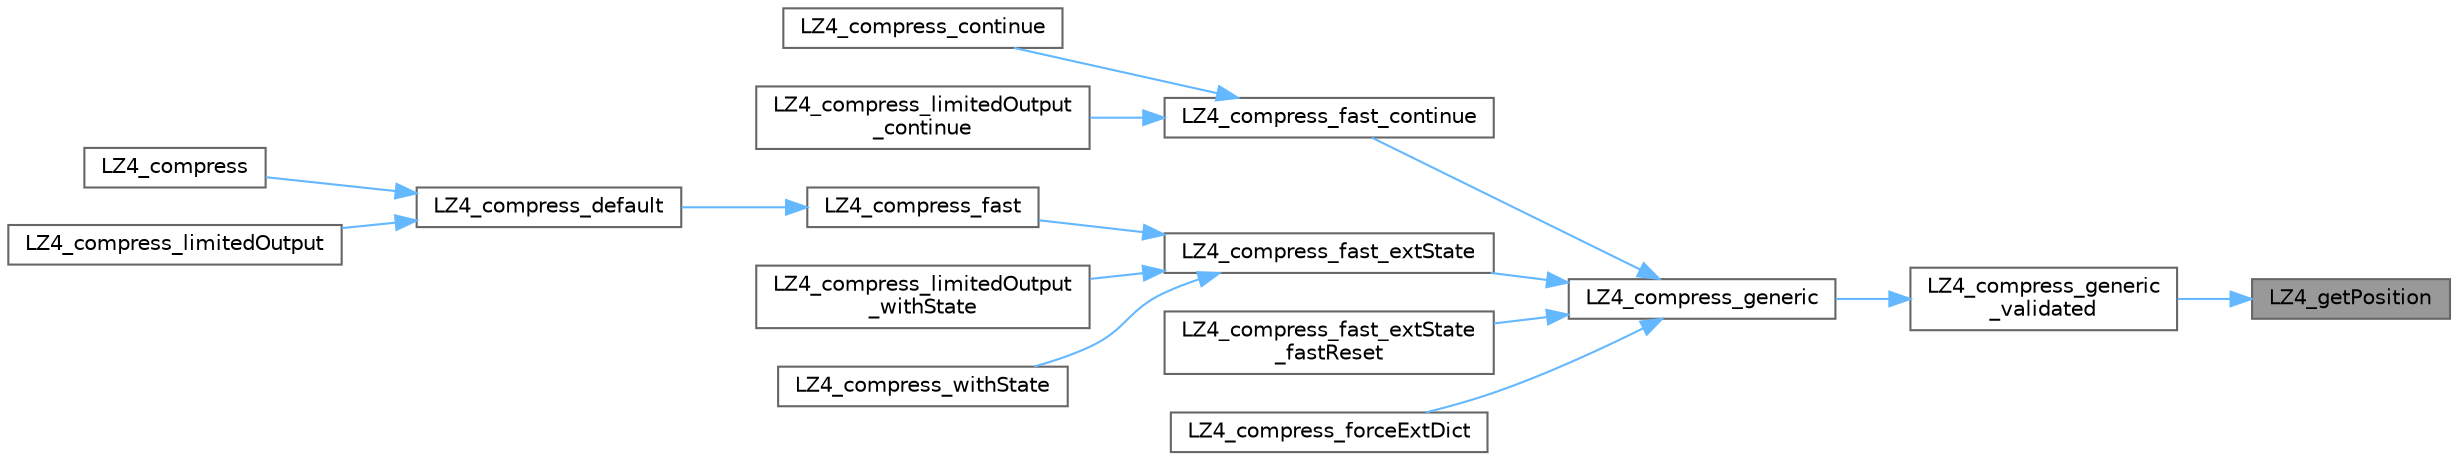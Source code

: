 digraph "LZ4_getPosition"
{
 // LATEX_PDF_SIZE
  bgcolor="transparent";
  edge [fontname=Helvetica,fontsize=10,labelfontname=Helvetica,labelfontsize=10];
  node [fontname=Helvetica,fontsize=10,shape=box,height=0.2,width=0.4];
  rankdir="RL";
  Node1 [id="Node000001",label="LZ4_getPosition",height=0.2,width=0.4,color="gray40", fillcolor="grey60", style="filled", fontcolor="black",tooltip=" "];
  Node1 -> Node2 [id="edge1_Node000001_Node000002",dir="back",color="steelblue1",style="solid",tooltip=" "];
  Node2 [id="Node000002",label="LZ4_compress_generic\l_validated",height=0.2,width=0.4,color="grey40", fillcolor="white", style="filled",URL="$lz4_8c.html#aaf9d82d99a9a4f4d33da21867c6aa751",tooltip=" "];
  Node2 -> Node3 [id="edge2_Node000002_Node000003",dir="back",color="steelblue1",style="solid",tooltip=" "];
  Node3 [id="Node000003",label="LZ4_compress_generic",height=0.2,width=0.4,color="grey40", fillcolor="white", style="filled",URL="$lz4_8c.html#a2c16b0c1f9b51bb73e155876011fc97a",tooltip=" "];
  Node3 -> Node4 [id="edge3_Node000003_Node000004",dir="back",color="steelblue1",style="solid",tooltip=" "];
  Node4 [id="Node000004",label="LZ4_compress_fast_continue",height=0.2,width=0.4,color="grey40", fillcolor="white", style="filled",URL="$lz4_8c.html#abee2872be58007aae02ca0ca467dae4f",tooltip=" "];
  Node4 -> Node5 [id="edge4_Node000004_Node000005",dir="back",color="steelblue1",style="solid",tooltip=" "];
  Node5 [id="Node000005",label="LZ4_compress_continue",height=0.2,width=0.4,color="grey40", fillcolor="white", style="filled",URL="$lz4_8c.html#a7936aa7dce7ba045f7daa578de555175",tooltip=" "];
  Node4 -> Node6 [id="edge5_Node000004_Node000006",dir="back",color="steelblue1",style="solid",tooltip=" "];
  Node6 [id="Node000006",label="LZ4_compress_limitedOutput\l_continue",height=0.2,width=0.4,color="grey40", fillcolor="white", style="filled",URL="$lz4_8c.html#a4a6e82d1e76a274fe351f9d090c44e59",tooltip=" "];
  Node3 -> Node7 [id="edge6_Node000003_Node000007",dir="back",color="steelblue1",style="solid",tooltip=" "];
  Node7 [id="Node000007",label="LZ4_compress_fast_extState",height=0.2,width=0.4,color="grey40", fillcolor="white", style="filled",URL="$lz4_8c.html#a19a6258c0092d5b3255a41d7566248d7",tooltip=" "];
  Node7 -> Node8 [id="edge7_Node000007_Node000008",dir="back",color="steelblue1",style="solid",tooltip=" "];
  Node8 [id="Node000008",label="LZ4_compress_fast",height=0.2,width=0.4,color="grey40", fillcolor="white", style="filled",URL="$lz4_8c.html#a7466a8eca8f7b2eeec7887c9371d21e1",tooltip=" "];
  Node8 -> Node9 [id="edge8_Node000008_Node000009",dir="back",color="steelblue1",style="solid",tooltip=" "];
  Node9 [id="Node000009",label="LZ4_compress_default",height=0.2,width=0.4,color="grey40", fillcolor="white", style="filled",URL="$lz4_8c.html#a4a0eddbe2e6f52ce91e259fa57459fbd",tooltip=" "];
  Node9 -> Node10 [id="edge9_Node000009_Node000010",dir="back",color="steelblue1",style="solid",tooltip=" "];
  Node10 [id="Node000010",label="LZ4_compress",height=0.2,width=0.4,color="grey40", fillcolor="white", style="filled",URL="$lz4_8c.html#a5eae984914665109fd891ff2bed82331",tooltip=" "];
  Node9 -> Node11 [id="edge10_Node000009_Node000011",dir="back",color="steelblue1",style="solid",tooltip=" "];
  Node11 [id="Node000011",label="LZ4_compress_limitedOutput",height=0.2,width=0.4,color="grey40", fillcolor="white", style="filled",URL="$lz4_8c.html#a464e8e2a2ad215e0d94042722eb75551",tooltip=" "];
  Node7 -> Node12 [id="edge11_Node000007_Node000012",dir="back",color="steelblue1",style="solid",tooltip=" "];
  Node12 [id="Node000012",label="LZ4_compress_limitedOutput\l_withState",height=0.2,width=0.4,color="grey40", fillcolor="white", style="filled",URL="$lz4_8c.html#ab9e6911a8271745f3a45490edeae135b",tooltip=" "];
  Node7 -> Node13 [id="edge12_Node000007_Node000013",dir="back",color="steelblue1",style="solid",tooltip=" "];
  Node13 [id="Node000013",label="LZ4_compress_withState",height=0.2,width=0.4,color="grey40", fillcolor="white", style="filled",URL="$lz4_8c.html#a9fa2e6e61caea57ae1c3ef996f0e9ac9",tooltip=" "];
  Node3 -> Node14 [id="edge13_Node000003_Node000014",dir="back",color="steelblue1",style="solid",tooltip=" "];
  Node14 [id="Node000014",label="LZ4_compress_fast_extState\l_fastReset",height=0.2,width=0.4,color="grey40", fillcolor="white", style="filled",URL="$lz4_8c.html#ad9ca3cfc174b63e4ecf1897c32f146a7",tooltip=" "];
  Node3 -> Node15 [id="edge14_Node000003_Node000015",dir="back",color="steelblue1",style="solid",tooltip=" "];
  Node15 [id="Node000015",label="LZ4_compress_forceExtDict",height=0.2,width=0.4,color="grey40", fillcolor="white", style="filled",URL="$lz4_8c.html#aa21d9d803f8efcb91ecbb99062fd6b9e",tooltip=" "];
}
